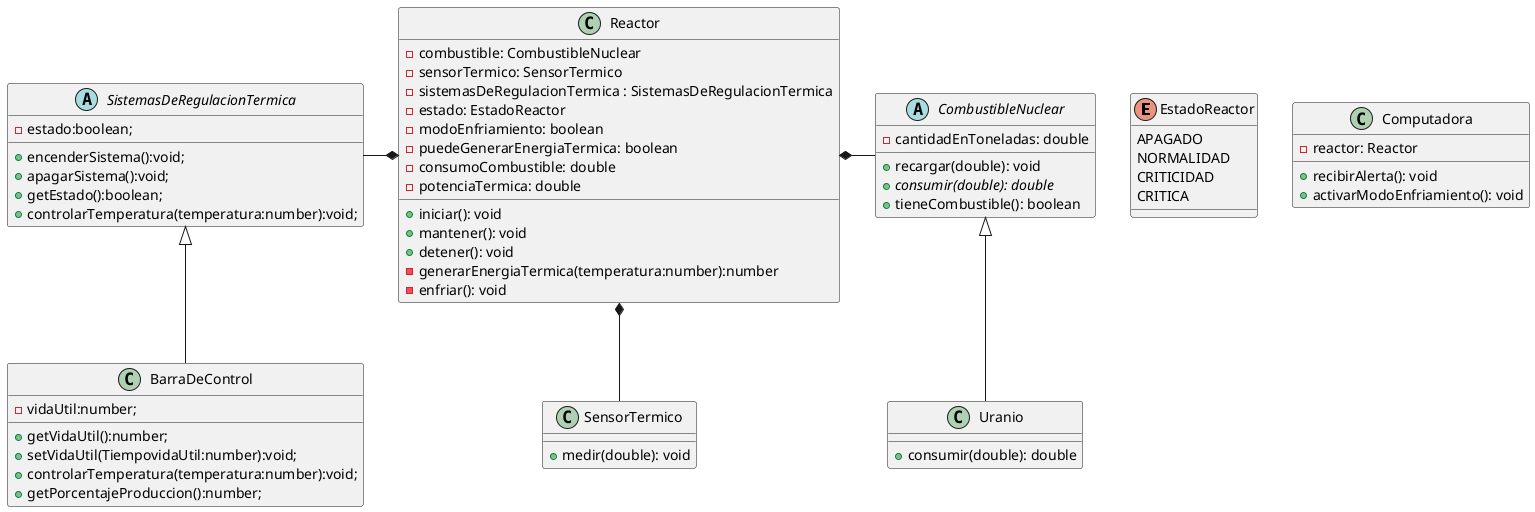 @startuml DiagramaReactor

enum EstadoReactor {
  APAGADO
  NORMALIDAD
  CRITICIDAD
  CRITICA
}

abstract class CombustibleNuclear {
  - cantidadEnToneladas: double
 
  + recargar(double): void
  + {abstract} consumir(double): double
  + tieneCombustible(): boolean
}

class Uranio extends CombustibleNuclear {
  + consumir(double): double
}

abstract class SistemasDeRegulacionTermica{
    - estado:boolean;
    + encenderSistema():void;
    + apagarSistema():void;
    + getEstado():boolean;
    + controlarTemperatura(temperatura:number):void;
}

class BarraDeControl extends SistemasDeRegulacionTermica{
    - vidaUtil:number;
    + getVidaUtil():number;
    + setVidaUtil(TiempovidaUtil:number):void;
    + controlarTemperatura(temperatura:number):void;
    + getPorcentajeProduccion():number;
}

class SensorTermico {
  + medir(double): void
}

class Computadora {
  - reactor: Reactor
  + recibirAlerta(): void
  + activarModoEnfriamiento(): void
}

class Reactor {
  - combustible: CombustibleNuclear
  - sensorTermico: SensorTermico
  - sistemasDeRegulacionTermica : SistemasDeRegulacionTermica
  - estado: EstadoReactor
  - modoEnfriamiento: boolean
  - puedeGenerarEnergiaTermica: boolean
  - consumoCombustible: double
  - potenciaTermica: double

  + iniciar(): void
  + mantener(): void
  + detener(): void
  - generarEnergiaTermica(temperatura:number):number
  - enfriar(): void
}

Reactor *-r- CombustibleNuclear
Reactor *-- SensorTermico
Reactor *-l- SistemasDeRegulacionTermica

@enduml